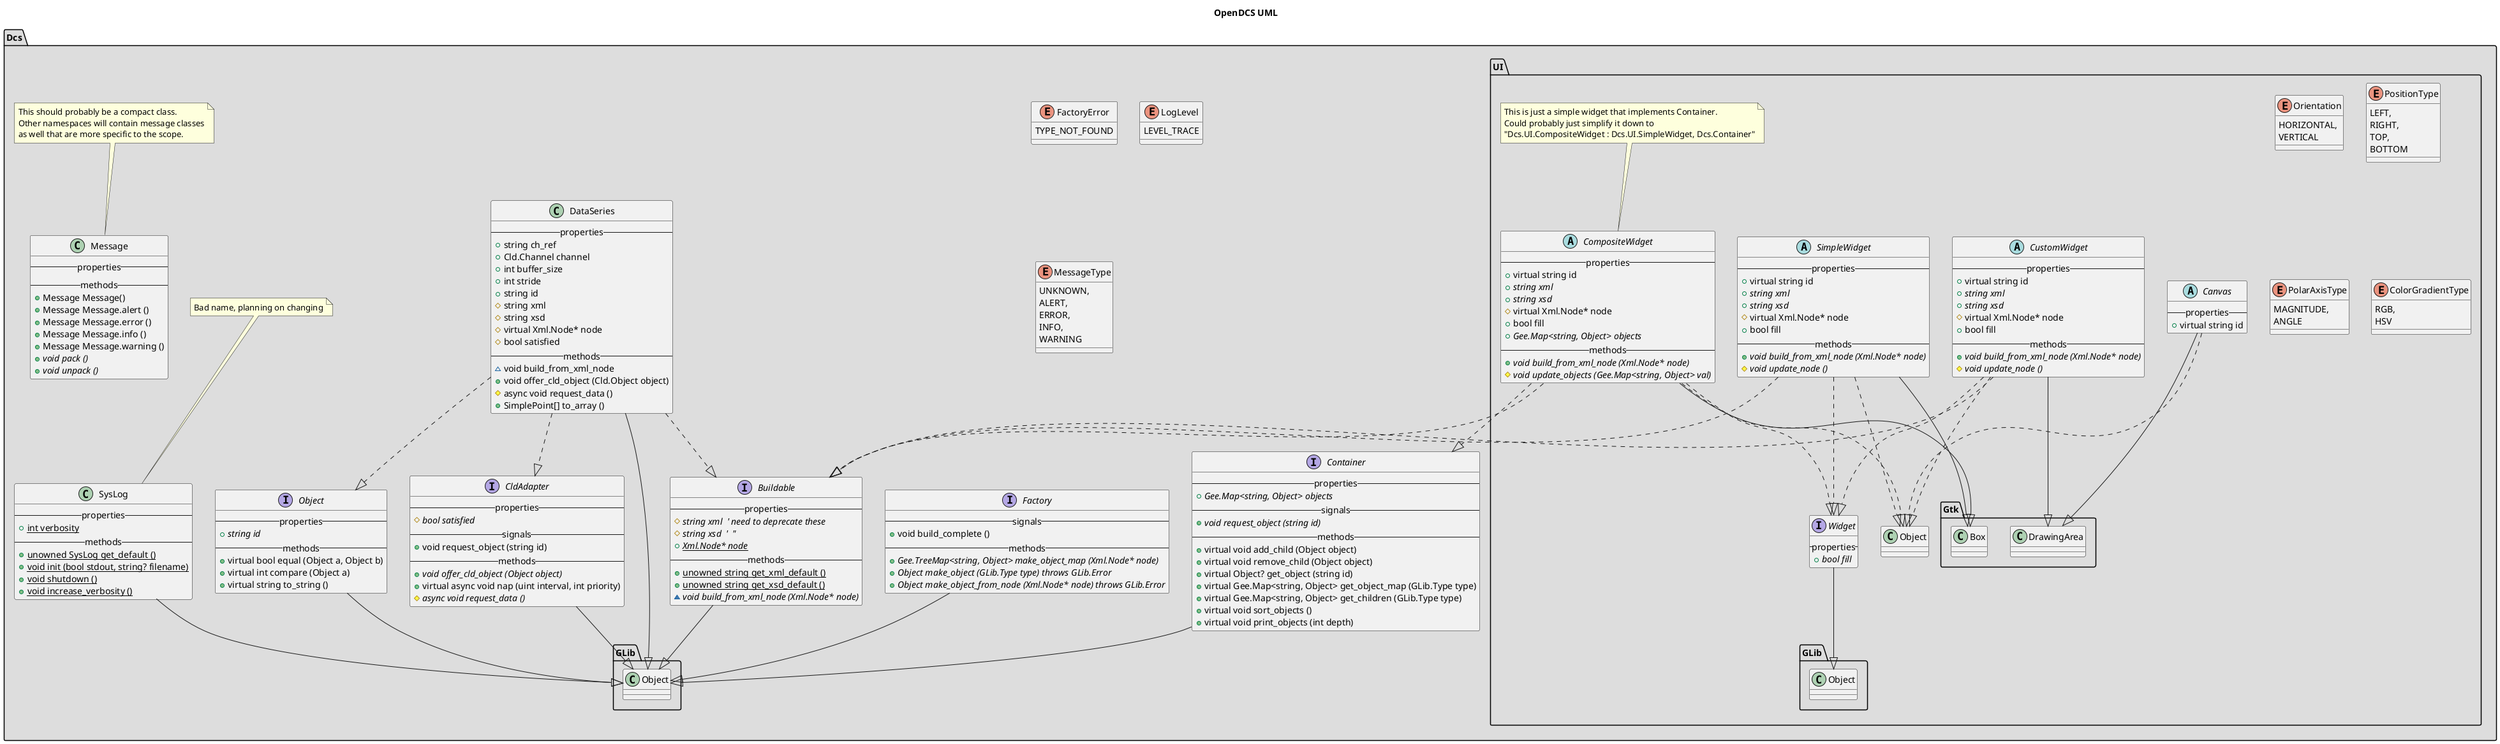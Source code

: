 @startuml

title OpenDCS UML

/' OpenDCS UML
 '
 ' Language: Vala
 '
 ' Because Vala uses public properties and can generate getters and setters
 ' using syntactic sugar any public property will be assumed to have an
 ' associated get/set. Other property cases will be documented.
 '/

package "Dcs" #DDDDDD {

    '
    ' Enumerations
    '

    enum FactoryError {
        TYPE_NOT_FOUND
    }

    enum LogLevel {
        LEVEL_TRACE
    }

    enum MessageType {
        UNKNOWN,
        ALERT,
        ERROR,
        INFO,
        WARNING
    }

    '
    ' Interfaces
    '

    interface Object {
        -- properties --
        +{abstract} string id
        -- methods --
        +virtual bool equal (Object a, Object b)
        +virtual int compare (Object a)
        +virtual string to_string ()
    }

    interface Buildable {
        -- properties --
        #{abstract} string xml  ' need to deprecate these
        #{abstract} string xsd  '  "
        +{abstract} {static} Xml.Node* node
        -- methods --
        +{static} unowned string get_xml_default ()
        +{static} unowned string get_xsd_default ()
        ~{abstract} void build_from_xml_node (Xml.Node* node)
    }

    interface CldAdapter {
        -- properties --
        #{abstract} bool satisfied
        -- signals --
        +void request_object (string id)
        -- methods --
        +{abstract} void offer_cld_object (Object object)
        +virtual async void nap (uint interval, int priority)
        #{abstract} async void request_data ()
    }

    interface Container {
        -- properties --
        +{abstract} Gee.Map<string, Object> objects
        -- signals --
        +{abstract} void request_object (string id)
        -- methods --
        +virtual void add_child (Object object)
        +virtual void remove_child (Object object)
        +virtual Object? get_object (string id)
        +virtual Gee.Map<string, Object> get_object_map (GLib.Type type)
        +virtual Gee.Map<string, Object> get_children (GLib.Type type)
        +virtual void sort_objects ()
        +virtual void print_objects (int depth)
    }

    interface Factory {
        -- signals --
        +void build_complete ()
        -- methods --
        +{abstract} Gee.TreeMap<string, Object> make_object_map (Xml.Node* node)
        +{abstract} Object make_object (GLib.Type type) throws GLib.Error
        +{abstract} Object make_object_from_node (Xml.Node* node) throws GLib.Error
    }

    '
    ' Classes
    '

    class DataSeries {
        -- properties --
        +string ch_ref
        +Cld.Channel channel
        +int buffer_size
        +int stride
        +string id
        #string xml
        #string xsd
        #virtual Xml.Node* node
        #bool satisfied
        -- methods --
        ~void build_from_xml_node
        +void offer_cld_object (Cld.Object object)
        #async void request_data ()
        +SimplePoint[] to_array ()
    }

    class Message {
        -- properties --
        -- methods --
        +Message Message()
        +Message Message.alert ()
        +Message Message.error ()
        +Message Message.info ()
        +Message Message.warning ()
        +{abstract} void pack ()
        +{abstract} void unpack ()
    }

    class SysLog {
        -- properties --
        +{static} int verbosity
        -- methods --
        +{static} unowned SysLog get_default ()
        +{static} void init (bool stdout, string? filename)
        +{static} void shutdown ()
        +{static} void increase_verbosity ()
    }

    '
    ' Associations
    '

    Object --|> GLib.Object
    Buildable --|> GLib.Object
    CldAdapter --|> GLib.Object
    Container --|> GLib.Object
    DataSeries --|> GLib.Object
    DataSeries ..|> Object
    DataSeries ..|> Buildable
    DataSeries ..|> CldAdapter
    Factory --|> GLib.Object
    SysLog --|> GLib.Object

    '
    ' Notes
    '

    note top of SysLog: Bad name, planning on changing

    note top of Message
        This should probably be a compact class.
        Other namespaces will contain message classes
        as well that are more specific to the scope.
    end note

    package "UI" {

        '
        ' Enumerations
        '

        enum Orientation {
            HORIZONTAL,
            VERTICAL
        }

        enum PositionType {
            LEFT,
            RIGHT,
            TOP,
            BOTTOM
        }

        enum PolarAxisType {
            MAGNITUDE,
            ANGLE
        }

        enum ColorGradientType {
            RGB,
            HSV
        }

        '
        ' Interfaces
        '

        interface Widget {
            -- properties --
            +{abstract} bool fill
        }

        '
        ' Classes
        '

        abstract class Canvas {
            -- properties --
            +virtual string id
        }

        abstract class SimpleWidget {
            -- properties --
            +virtual string id
            +{abstract} string xml
            +{abstract} string xsd
            #virtual Xml.Node* node
            +bool fill
            -- methods --
            +{abstract} void build_from_xml_node (Xml.Node* node)
            #{abstract} void update_node ()
        }

        abstract class CustomWidget {
            -- properties --
            +virtual string id
            +{abstract} string xml
            +{abstract} string xsd
            #virtual Xml.Node* node
            +bool fill
            -- methods --
            +{abstract} void build_from_xml_node (Xml.Node* node)
            #{abstract} void update_node ()
        }

        abstract class CompositeWidget {
            -- properties --
            +virtual string id
            +{abstract} string xml
            +{abstract} string xsd
            #virtual Xml.Node* node
            +bool fill
            +{abstract} Gee.Map<string, Object> objects
            -- methods --
            +{abstract} void build_from_xml_node (Xml.Node* node)
            #{abstract} void update_objects (Gee.Map<string, Object> val)
        }

        '
        ' Associations
        '

        Widget --|> GLib.Object
        Canvas --|> Gtk.DrawingArea
        Canvas ..|> Object
        SimpleWidget --|> Gtk.Box
        SimpleWidget ..|> Widget
        SimpleWidget ..|> Buildable
        SimpleWidget ..|> Object
        CustomWidget --|> Gtk.DrawingArea
        CustomWidget ..|> Widget
        CustomWidget ..|> Buildable
        CustomWidget ..|> Object
        CompositeWidget --|> Gtk.Box
        CompositeWidget ..|> Widget
        CompositeWidget ..|> Container
        CompositeWidget ..|> Buildable
        CompositeWidget ..|> Object

        '
        ' Notes
        '

        note top of CompositeWidget
            This is just a simple widget that implements Container.
            Could probably just simplify it down to
            "Dcs.UI.CompositeWidget : Dcs.UI.SimpleWidget, Dcs.Container"
        end note
    }
}

@enduml
